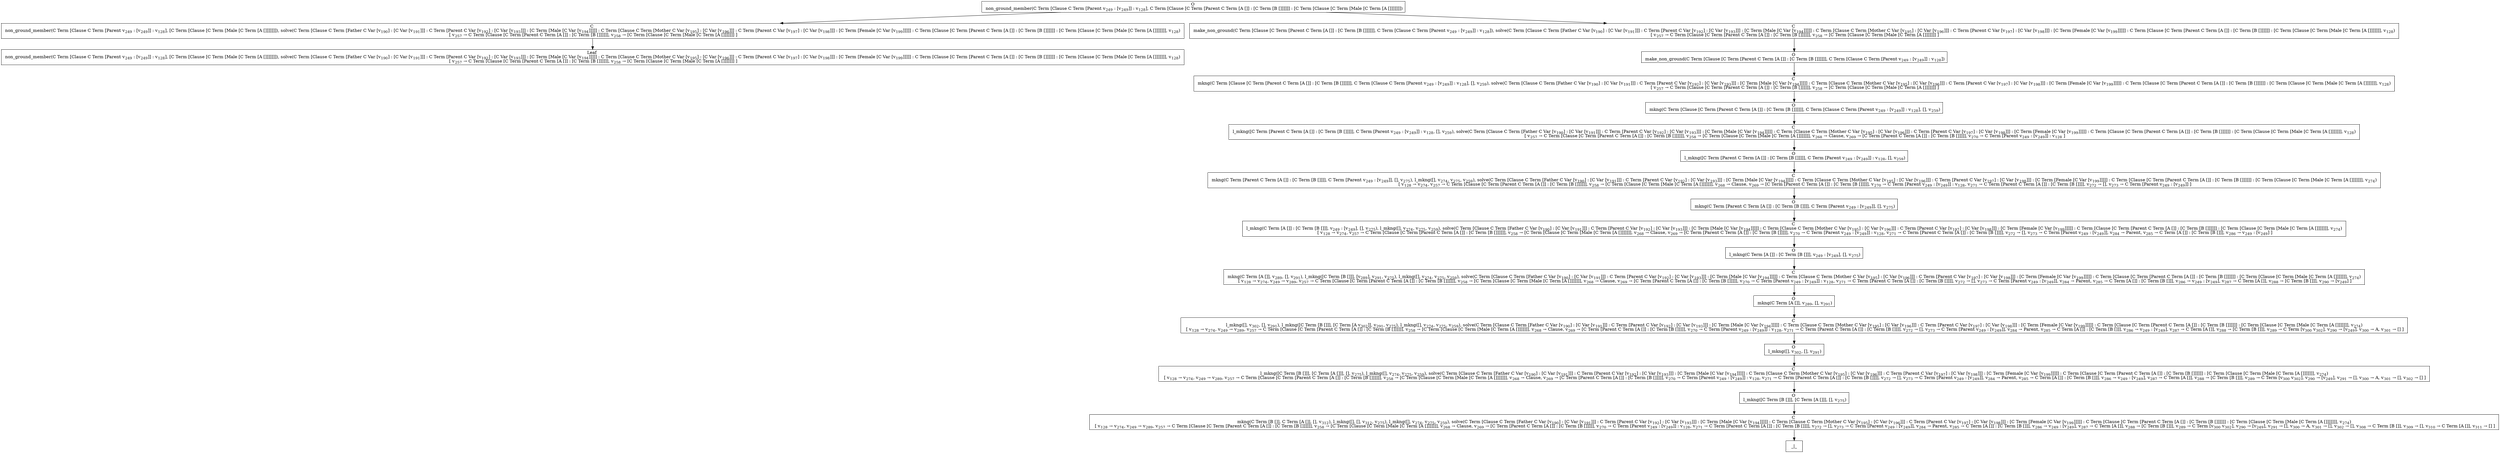 digraph {
    graph [rankdir=TB
          ,bgcolor=transparent];
    node [shape=box
         ,fillcolor=white
         ,style=filled];
    0 [label=<O <BR/> non_ground_member(C Term [Clause C Term [Parent v<SUB>249</SUB> : [v<SUB>249</SUB>]] : v<SUB>128</SUB>], C Term [Clause [C Term [Parent C Term [A []] : [C Term [B []]]]]] : [C Term [Clause [C Term [Male [C Term [A []]]]]]])>];
    1 [label=<C <BR/> non_ground_member(C Term [Clause C Term [Parent v<SUB>249</SUB> : [v<SUB>249</SUB>]] : v<SUB>128</SUB>], [C Term [Clause [C Term [Male [C Term [A []]]]]]]), solve(C Term [Clause C Term [Father C Var [v<SUB>190</SUB>] : [C Var [v<SUB>191</SUB>]]] : C Term [Parent C Var [v<SUB>192</SUB>] : [C Var [v<SUB>193</SUB>]]] : [C Term [Male [C Var [v<SUB>194</SUB>]]]]] : C Term [Clause C Term [Mother C Var [v<SUB>195</SUB>] : [C Var [v<SUB>196</SUB>]]] : C Term [Parent C Var [v<SUB>197</SUB>] : [C Var [v<SUB>198</SUB>]]] : [C Term [Female [C Var [v<SUB>199</SUB>]]]]] : C Term [Clause [C Term [Parent C Term [A []] : [C Term [B []]]]]] : [C Term [Clause [C Term [Male [C Term [A []]]]]]], v<SUB>128</SUB>) <BR/>  [ v<SUB>257</SUB> &rarr; C Term [Clause [C Term [Parent C Term [A []] : [C Term [B []]]]]], v<SUB>258</SUB> &rarr; [C Term [Clause [C Term [Male [C Term [A []]]]]]] ] >];
    2 [label=<C <BR/> make_non_ground(C Term [Clause [C Term [Parent C Term [A []] : [C Term [B []]]]]], C Term [Clause C Term [Parent v<SUB>249</SUB> : [v<SUB>249</SUB>]] : v<SUB>128</SUB>]), solve(C Term [Clause C Term [Father C Var [v<SUB>190</SUB>] : [C Var [v<SUB>191</SUB>]]] : C Term [Parent C Var [v<SUB>192</SUB>] : [C Var [v<SUB>193</SUB>]]] : [C Term [Male [C Var [v<SUB>194</SUB>]]]]] : C Term [Clause C Term [Mother C Var [v<SUB>195</SUB>] : [C Var [v<SUB>196</SUB>]]] : C Term [Parent C Var [v<SUB>197</SUB>] : [C Var [v<SUB>198</SUB>]]] : [C Term [Female [C Var [v<SUB>199</SUB>]]]]] : C Term [Clause [C Term [Parent C Term [A []] : [C Term [B []]]]]] : [C Term [Clause [C Term [Male [C Term [A []]]]]]], v<SUB>128</SUB>) <BR/>  [ v<SUB>257</SUB> &rarr; C Term [Clause [C Term [Parent C Term [A []] : [C Term [B []]]]]], v<SUB>258</SUB> &rarr; [C Term [Clause [C Term [Male [C Term [A []]]]]]] ] >];
    3 [label=<Leaf <BR/> non_ground_member(C Term [Clause C Term [Parent v<SUB>249</SUB> : [v<SUB>249</SUB>]] : v<SUB>128</SUB>], [C Term [Clause [C Term [Male [C Term [A []]]]]]]), solve(C Term [Clause C Term [Father C Var [v<SUB>190</SUB>] : [C Var [v<SUB>191</SUB>]]] : C Term [Parent C Var [v<SUB>192</SUB>] : [C Var [v<SUB>193</SUB>]]] : [C Term [Male [C Var [v<SUB>194</SUB>]]]]] : C Term [Clause C Term [Mother C Var [v<SUB>195</SUB>] : [C Var [v<SUB>196</SUB>]]] : C Term [Parent C Var [v<SUB>197</SUB>] : [C Var [v<SUB>198</SUB>]]] : [C Term [Female [C Var [v<SUB>199</SUB>]]]]] : C Term [Clause [C Term [Parent C Term [A []] : [C Term [B []]]]]] : [C Term [Clause [C Term [Male [C Term [A []]]]]]], v<SUB>128</SUB>) <BR/>  [ v<SUB>257</SUB> &rarr; C Term [Clause [C Term [Parent C Term [A []] : [C Term [B []]]]]], v<SUB>258</SUB> &rarr; [C Term [Clause [C Term [Male [C Term [A []]]]]]] ] >];
    4 [label=<O <BR/> make_non_ground(C Term [Clause [C Term [Parent C Term [A []] : [C Term [B []]]]]], C Term [Clause C Term [Parent v<SUB>249</SUB> : [v<SUB>249</SUB>]] : v<SUB>128</SUB>])>];
    5 [label=<C <BR/> mkng(C Term [Clause [C Term [Parent C Term [A []] : [C Term [B []]]]]], C Term [Clause C Term [Parent v<SUB>249</SUB> : [v<SUB>249</SUB>]] : v<SUB>128</SUB>], [], v<SUB>259</SUB>), solve(C Term [Clause C Term [Father C Var [v<SUB>190</SUB>] : [C Var [v<SUB>191</SUB>]]] : C Term [Parent C Var [v<SUB>192</SUB>] : [C Var [v<SUB>193</SUB>]]] : [C Term [Male [C Var [v<SUB>194</SUB>]]]]] : C Term [Clause C Term [Mother C Var [v<SUB>195</SUB>] : [C Var [v<SUB>196</SUB>]]] : C Term [Parent C Var [v<SUB>197</SUB>] : [C Var [v<SUB>198</SUB>]]] : [C Term [Female [C Var [v<SUB>199</SUB>]]]]] : C Term [Clause [C Term [Parent C Term [A []] : [C Term [B []]]]]] : [C Term [Clause [C Term [Male [C Term [A []]]]]]], v<SUB>128</SUB>) <BR/>  [ v<SUB>257</SUB> &rarr; C Term [Clause [C Term [Parent C Term [A []] : [C Term [B []]]]]], v<SUB>258</SUB> &rarr; [C Term [Clause [C Term [Male [C Term [A []]]]]]] ] >];
    6 [label=<O <BR/> mkng(C Term [Clause [C Term [Parent C Term [A []] : [C Term [B []]]]]], C Term [Clause C Term [Parent v<SUB>249</SUB> : [v<SUB>249</SUB>]] : v<SUB>128</SUB>], [], v<SUB>259</SUB>)>];
    7 [label=<C <BR/> l_mkng([C Term [Parent C Term [A []] : [C Term [B []]]]], C Term [Parent v<SUB>249</SUB> : [v<SUB>249</SUB>]] : v<SUB>128</SUB>, [], v<SUB>259</SUB>), solve(C Term [Clause C Term [Father C Var [v<SUB>190</SUB>] : [C Var [v<SUB>191</SUB>]]] : C Term [Parent C Var [v<SUB>192</SUB>] : [C Var [v<SUB>193</SUB>]]] : [C Term [Male [C Var [v<SUB>194</SUB>]]]]] : C Term [Clause C Term [Mother C Var [v<SUB>195</SUB>] : [C Var [v<SUB>196</SUB>]]] : C Term [Parent C Var [v<SUB>197</SUB>] : [C Var [v<SUB>198</SUB>]]] : [C Term [Female [C Var [v<SUB>199</SUB>]]]]] : C Term [Clause [C Term [Parent C Term [A []] : [C Term [B []]]]]] : [C Term [Clause [C Term [Male [C Term [A []]]]]]], v<SUB>128</SUB>) <BR/>  [ v<SUB>257</SUB> &rarr; C Term [Clause [C Term [Parent C Term [A []] : [C Term [B []]]]]], v<SUB>258</SUB> &rarr; [C Term [Clause [C Term [Male [C Term [A []]]]]]], v<SUB>268</SUB> &rarr; Clause, v<SUB>269</SUB> &rarr; [C Term [Parent C Term [A []] : [C Term [B []]]]], v<SUB>270</SUB> &rarr; C Term [Parent v<SUB>249</SUB> : [v<SUB>249</SUB>]] : v<SUB>128</SUB> ] >];
    8 [label=<O <BR/> l_mkng([C Term [Parent C Term [A []] : [C Term [B []]]]], C Term [Parent v<SUB>249</SUB> : [v<SUB>249</SUB>]] : v<SUB>128</SUB>, [], v<SUB>259</SUB>)>];
    9 [label=<C <BR/> mkng(C Term [Parent C Term [A []] : [C Term [B []]]], C Term [Parent v<SUB>249</SUB> : [v<SUB>249</SUB>]], [], v<SUB>275</SUB>), l_mkng([], v<SUB>274</SUB>, v<SUB>275</SUB>, v<SUB>259</SUB>), solve(C Term [Clause C Term [Father C Var [v<SUB>190</SUB>] : [C Var [v<SUB>191</SUB>]]] : C Term [Parent C Var [v<SUB>192</SUB>] : [C Var [v<SUB>193</SUB>]]] : [C Term [Male [C Var [v<SUB>194</SUB>]]]]] : C Term [Clause C Term [Mother C Var [v<SUB>195</SUB>] : [C Var [v<SUB>196</SUB>]]] : C Term [Parent C Var [v<SUB>197</SUB>] : [C Var [v<SUB>198</SUB>]]] : [C Term [Female [C Var [v<SUB>199</SUB>]]]]] : C Term [Clause [C Term [Parent C Term [A []] : [C Term [B []]]]]] : [C Term [Clause [C Term [Male [C Term [A []]]]]]], v<SUB>274</SUB>) <BR/>  [ v<SUB>128</SUB> &rarr; v<SUB>274</SUB>, v<SUB>257</SUB> &rarr; C Term [Clause [C Term [Parent C Term [A []] : [C Term [B []]]]]], v<SUB>258</SUB> &rarr; [C Term [Clause [C Term [Male [C Term [A []]]]]]], v<SUB>268</SUB> &rarr; Clause, v<SUB>269</SUB> &rarr; [C Term [Parent C Term [A []] : [C Term [B []]]]], v<SUB>270</SUB> &rarr; C Term [Parent v<SUB>249</SUB> : [v<SUB>249</SUB>]] : v<SUB>128</SUB>, v<SUB>271</SUB> &rarr; C Term [Parent C Term [A []] : [C Term [B []]]], v<SUB>272</SUB> &rarr; [], v<SUB>273</SUB> &rarr; C Term [Parent v<SUB>249</SUB> : [v<SUB>249</SUB>]] ] >];
    10 [label=<O <BR/> mkng(C Term [Parent C Term [A []] : [C Term [B []]]], C Term [Parent v<SUB>249</SUB> : [v<SUB>249</SUB>]], [], v<SUB>275</SUB>)>];
    11 [label=<C <BR/> l_mkng(C Term [A []] : [C Term [B []]], v<SUB>249</SUB> : [v<SUB>249</SUB>], [], v<SUB>275</SUB>), l_mkng([], v<SUB>274</SUB>, v<SUB>275</SUB>, v<SUB>259</SUB>), solve(C Term [Clause C Term [Father C Var [v<SUB>190</SUB>] : [C Var [v<SUB>191</SUB>]]] : C Term [Parent C Var [v<SUB>192</SUB>] : [C Var [v<SUB>193</SUB>]]] : [C Term [Male [C Var [v<SUB>194</SUB>]]]]] : C Term [Clause C Term [Mother C Var [v<SUB>195</SUB>] : [C Var [v<SUB>196</SUB>]]] : C Term [Parent C Var [v<SUB>197</SUB>] : [C Var [v<SUB>198</SUB>]]] : [C Term [Female [C Var [v<SUB>199</SUB>]]]]] : C Term [Clause [C Term [Parent C Term [A []] : [C Term [B []]]]]] : [C Term [Clause [C Term [Male [C Term [A []]]]]]], v<SUB>274</SUB>) <BR/>  [ v<SUB>128</SUB> &rarr; v<SUB>274</SUB>, v<SUB>257</SUB> &rarr; C Term [Clause [C Term [Parent C Term [A []] : [C Term [B []]]]]], v<SUB>258</SUB> &rarr; [C Term [Clause [C Term [Male [C Term [A []]]]]]], v<SUB>268</SUB> &rarr; Clause, v<SUB>269</SUB> &rarr; [C Term [Parent C Term [A []] : [C Term [B []]]]], v<SUB>270</SUB> &rarr; C Term [Parent v<SUB>249</SUB> : [v<SUB>249</SUB>]] : v<SUB>128</SUB>, v<SUB>271</SUB> &rarr; C Term [Parent C Term [A []] : [C Term [B []]]], v<SUB>272</SUB> &rarr; [], v<SUB>273</SUB> &rarr; C Term [Parent v<SUB>249</SUB> : [v<SUB>249</SUB>]], v<SUB>284</SUB> &rarr; Parent, v<SUB>285</SUB> &rarr; C Term [A []] : [C Term [B []]], v<SUB>286</SUB> &rarr; v<SUB>249</SUB> : [v<SUB>249</SUB>] ] >];
    12 [label=<O <BR/> l_mkng(C Term [A []] : [C Term [B []]], v<SUB>249</SUB> : [v<SUB>249</SUB>], [], v<SUB>275</SUB>)>];
    13 [label=<C <BR/> mkng(C Term [A []], v<SUB>289</SUB>, [], v<SUB>291</SUB>), l_mkng([C Term [B []]], [v<SUB>289</SUB>], v<SUB>291</SUB>, v<SUB>275</SUB>), l_mkng([], v<SUB>274</SUB>, v<SUB>275</SUB>, v<SUB>259</SUB>), solve(C Term [Clause C Term [Father C Var [v<SUB>190</SUB>] : [C Var [v<SUB>191</SUB>]]] : C Term [Parent C Var [v<SUB>192</SUB>] : [C Var [v<SUB>193</SUB>]]] : [C Term [Male [C Var [v<SUB>194</SUB>]]]]] : C Term [Clause C Term [Mother C Var [v<SUB>195</SUB>] : [C Var [v<SUB>196</SUB>]]] : C Term [Parent C Var [v<SUB>197</SUB>] : [C Var [v<SUB>198</SUB>]]] : [C Term [Female [C Var [v<SUB>199</SUB>]]]]] : C Term [Clause [C Term [Parent C Term [A []] : [C Term [B []]]]]] : [C Term [Clause [C Term [Male [C Term [A []]]]]]], v<SUB>274</SUB>) <BR/>  [ v<SUB>128</SUB> &rarr; v<SUB>274</SUB>, v<SUB>249</SUB> &rarr; v<SUB>289</SUB>, v<SUB>257</SUB> &rarr; C Term [Clause [C Term [Parent C Term [A []] : [C Term [B []]]]]], v<SUB>258</SUB> &rarr; [C Term [Clause [C Term [Male [C Term [A []]]]]]], v<SUB>268</SUB> &rarr; Clause, v<SUB>269</SUB> &rarr; [C Term [Parent C Term [A []] : [C Term [B []]]]], v<SUB>270</SUB> &rarr; C Term [Parent v<SUB>249</SUB> : [v<SUB>249</SUB>]] : v<SUB>128</SUB>, v<SUB>271</SUB> &rarr; C Term [Parent C Term [A []] : [C Term [B []]]], v<SUB>272</SUB> &rarr; [], v<SUB>273</SUB> &rarr; C Term [Parent v<SUB>249</SUB> : [v<SUB>249</SUB>]], v<SUB>284</SUB> &rarr; Parent, v<SUB>285</SUB> &rarr; C Term [A []] : [C Term [B []]], v<SUB>286</SUB> &rarr; v<SUB>249</SUB> : [v<SUB>249</SUB>], v<SUB>287</SUB> &rarr; C Term [A []], v<SUB>288</SUB> &rarr; [C Term [B []]], v<SUB>290</SUB> &rarr; [v<SUB>249</SUB>] ] >];
    14 [label=<O <BR/> mkng(C Term [A []], v<SUB>289</SUB>, [], v<SUB>291</SUB>)>];
    15 [label=<C <BR/> l_mkng([], v<SUB>302</SUB>, [], v<SUB>291</SUB>), l_mkng([C Term [B []]], [C Term [A v<SUB>302</SUB>]], v<SUB>291</SUB>, v<SUB>275</SUB>), l_mkng([], v<SUB>274</SUB>, v<SUB>275</SUB>, v<SUB>259</SUB>), solve(C Term [Clause C Term [Father C Var [v<SUB>190</SUB>] : [C Var [v<SUB>191</SUB>]]] : C Term [Parent C Var [v<SUB>192</SUB>] : [C Var [v<SUB>193</SUB>]]] : [C Term [Male [C Var [v<SUB>194</SUB>]]]]] : C Term [Clause C Term [Mother C Var [v<SUB>195</SUB>] : [C Var [v<SUB>196</SUB>]]] : C Term [Parent C Var [v<SUB>197</SUB>] : [C Var [v<SUB>198</SUB>]]] : [C Term [Female [C Var [v<SUB>199</SUB>]]]]] : C Term [Clause [C Term [Parent C Term [A []] : [C Term [B []]]]]] : [C Term [Clause [C Term [Male [C Term [A []]]]]]], v<SUB>274</SUB>) <BR/>  [ v<SUB>128</SUB> &rarr; v<SUB>274</SUB>, v<SUB>249</SUB> &rarr; v<SUB>289</SUB>, v<SUB>257</SUB> &rarr; C Term [Clause [C Term [Parent C Term [A []] : [C Term [B []]]]]], v<SUB>258</SUB> &rarr; [C Term [Clause [C Term [Male [C Term [A []]]]]]], v<SUB>268</SUB> &rarr; Clause, v<SUB>269</SUB> &rarr; [C Term [Parent C Term [A []] : [C Term [B []]]]], v<SUB>270</SUB> &rarr; C Term [Parent v<SUB>249</SUB> : [v<SUB>249</SUB>]] : v<SUB>128</SUB>, v<SUB>271</SUB> &rarr; C Term [Parent C Term [A []] : [C Term [B []]]], v<SUB>272</SUB> &rarr; [], v<SUB>273</SUB> &rarr; C Term [Parent v<SUB>249</SUB> : [v<SUB>249</SUB>]], v<SUB>284</SUB> &rarr; Parent, v<SUB>285</SUB> &rarr; C Term [A []] : [C Term [B []]], v<SUB>286</SUB> &rarr; v<SUB>249</SUB> : [v<SUB>249</SUB>], v<SUB>287</SUB> &rarr; C Term [A []], v<SUB>288</SUB> &rarr; [C Term [B []]], v<SUB>289</SUB> &rarr; C Term [v<SUB>300</SUB> v<SUB>302</SUB>], v<SUB>290</SUB> &rarr; [v<SUB>249</SUB>], v<SUB>300</SUB> &rarr; A, v<SUB>301</SUB> &rarr; [] ] >];
    16 [label=<O <BR/> l_mkng([], v<SUB>302</SUB>, [], v<SUB>291</SUB>)>];
    17 [label=<C <BR/> l_mkng([C Term [B []]], [C Term [A []]], [], v<SUB>275</SUB>), l_mkng([], v<SUB>274</SUB>, v<SUB>275</SUB>, v<SUB>259</SUB>), solve(C Term [Clause C Term [Father C Var [v<SUB>190</SUB>] : [C Var [v<SUB>191</SUB>]]] : C Term [Parent C Var [v<SUB>192</SUB>] : [C Var [v<SUB>193</SUB>]]] : [C Term [Male [C Var [v<SUB>194</SUB>]]]]] : C Term [Clause C Term [Mother C Var [v<SUB>195</SUB>] : [C Var [v<SUB>196</SUB>]]] : C Term [Parent C Var [v<SUB>197</SUB>] : [C Var [v<SUB>198</SUB>]]] : [C Term [Female [C Var [v<SUB>199</SUB>]]]]] : C Term [Clause [C Term [Parent C Term [A []] : [C Term [B []]]]]] : [C Term [Clause [C Term [Male [C Term [A []]]]]]], v<SUB>274</SUB>) <BR/>  [ v<SUB>128</SUB> &rarr; v<SUB>274</SUB>, v<SUB>249</SUB> &rarr; v<SUB>289</SUB>, v<SUB>257</SUB> &rarr; C Term [Clause [C Term [Parent C Term [A []] : [C Term [B []]]]]], v<SUB>258</SUB> &rarr; [C Term [Clause [C Term [Male [C Term [A []]]]]]], v<SUB>268</SUB> &rarr; Clause, v<SUB>269</SUB> &rarr; [C Term [Parent C Term [A []] : [C Term [B []]]]], v<SUB>270</SUB> &rarr; C Term [Parent v<SUB>249</SUB> : [v<SUB>249</SUB>]] : v<SUB>128</SUB>, v<SUB>271</SUB> &rarr; C Term [Parent C Term [A []] : [C Term [B []]]], v<SUB>272</SUB> &rarr; [], v<SUB>273</SUB> &rarr; C Term [Parent v<SUB>249</SUB> : [v<SUB>249</SUB>]], v<SUB>284</SUB> &rarr; Parent, v<SUB>285</SUB> &rarr; C Term [A []] : [C Term [B []]], v<SUB>286</SUB> &rarr; v<SUB>249</SUB> : [v<SUB>249</SUB>], v<SUB>287</SUB> &rarr; C Term [A []], v<SUB>288</SUB> &rarr; [C Term [B []]], v<SUB>289</SUB> &rarr; C Term [v<SUB>300</SUB> v<SUB>302</SUB>], v<SUB>290</SUB> &rarr; [v<SUB>249</SUB>], v<SUB>291</SUB> &rarr; [], v<SUB>300</SUB> &rarr; A, v<SUB>301</SUB> &rarr; [], v<SUB>302</SUB> &rarr; [] ] >];
    18 [label=<O <BR/> l_mkng([C Term [B []]], [C Term [A []]], [], v<SUB>275</SUB>)>];
    19 [label=<C <BR/> mkng(C Term [B []], C Term [A []], [], v<SUB>312</SUB>), l_mkng([], [], v<SUB>312</SUB>, v<SUB>275</SUB>), l_mkng([], v<SUB>274</SUB>, v<SUB>275</SUB>, v<SUB>259</SUB>), solve(C Term [Clause C Term [Father C Var [v<SUB>190</SUB>] : [C Var [v<SUB>191</SUB>]]] : C Term [Parent C Var [v<SUB>192</SUB>] : [C Var [v<SUB>193</SUB>]]] : [C Term [Male [C Var [v<SUB>194</SUB>]]]]] : C Term [Clause C Term [Mother C Var [v<SUB>195</SUB>] : [C Var [v<SUB>196</SUB>]]] : C Term [Parent C Var [v<SUB>197</SUB>] : [C Var [v<SUB>198</SUB>]]] : [C Term [Female [C Var [v<SUB>199</SUB>]]]]] : C Term [Clause [C Term [Parent C Term [A []] : [C Term [B []]]]]] : [C Term [Clause [C Term [Male [C Term [A []]]]]]], v<SUB>274</SUB>) <BR/>  [ v<SUB>128</SUB> &rarr; v<SUB>274</SUB>, v<SUB>249</SUB> &rarr; v<SUB>289</SUB>, v<SUB>257</SUB> &rarr; C Term [Clause [C Term [Parent C Term [A []] : [C Term [B []]]]]], v<SUB>258</SUB> &rarr; [C Term [Clause [C Term [Male [C Term [A []]]]]]], v<SUB>268</SUB> &rarr; Clause, v<SUB>269</SUB> &rarr; [C Term [Parent C Term [A []] : [C Term [B []]]]], v<SUB>270</SUB> &rarr; C Term [Parent v<SUB>249</SUB> : [v<SUB>249</SUB>]] : v<SUB>128</SUB>, v<SUB>271</SUB> &rarr; C Term [Parent C Term [A []] : [C Term [B []]]], v<SUB>272</SUB> &rarr; [], v<SUB>273</SUB> &rarr; C Term [Parent v<SUB>249</SUB> : [v<SUB>249</SUB>]], v<SUB>284</SUB> &rarr; Parent, v<SUB>285</SUB> &rarr; C Term [A []] : [C Term [B []]], v<SUB>286</SUB> &rarr; v<SUB>249</SUB> : [v<SUB>249</SUB>], v<SUB>287</SUB> &rarr; C Term [A []], v<SUB>288</SUB> &rarr; [C Term [B []]], v<SUB>289</SUB> &rarr; C Term [v<SUB>300</SUB> v<SUB>302</SUB>], v<SUB>290</SUB> &rarr; [v<SUB>249</SUB>], v<SUB>291</SUB> &rarr; [], v<SUB>300</SUB> &rarr; A, v<SUB>301</SUB> &rarr; [], v<SUB>302</SUB> &rarr; [], v<SUB>308</SUB> &rarr; C Term [B []], v<SUB>309</SUB> &rarr; [], v<SUB>310</SUB> &rarr; C Term [A []], v<SUB>311</SUB> &rarr; [] ] >];
    20 [label=<_|_>];
    0 -> 1 [label=""];
    0 -> 2 [label=""];
    1 -> 3 [label=""];
    2 -> 4 [label=""];
    4 -> 5 [label=""];
    5 -> 6 [label=""];
    6 -> 7 [label=""];
    7 -> 8 [label=""];
    8 -> 9 [label=""];
    9 -> 10 [label=""];
    10 -> 11 [label=""];
    11 -> 12 [label=""];
    12 -> 13 [label=""];
    13 -> 14 [label=""];
    14 -> 15 [label=""];
    15 -> 16 [label=""];
    16 -> 17 [label=""];
    17 -> 18 [label=""];
    18 -> 19 [label=""];
    19 -> 20 [label=""];
}